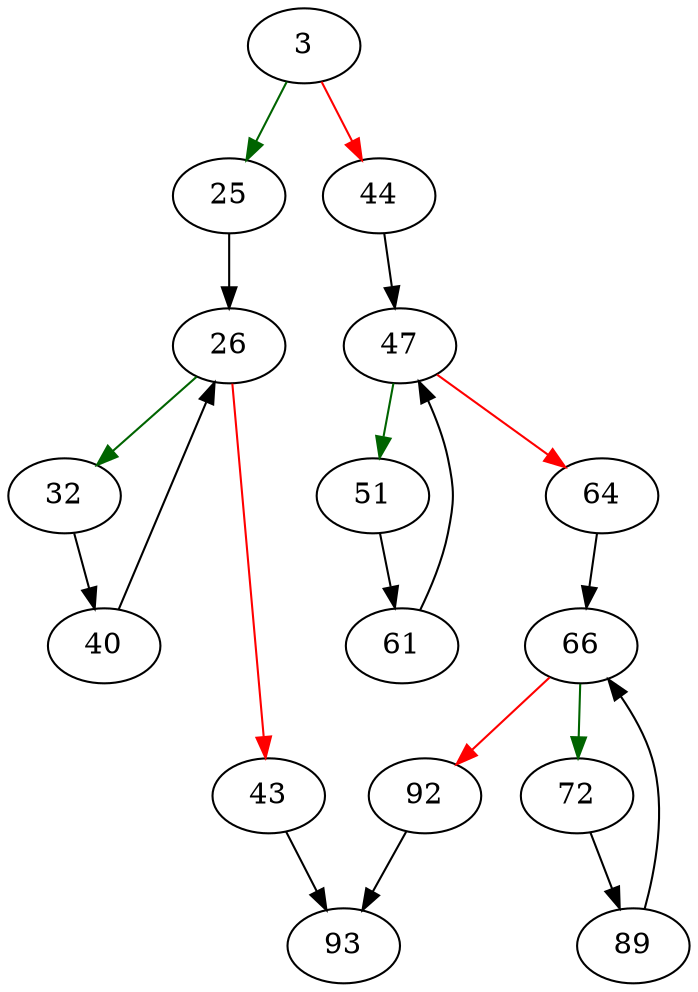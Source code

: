 strict digraph "statPush" {
	// Node definitions.
	3 [entry=true];
	25;
	44;
	26;
	32;
	43;
	40;
	93;
	47;
	51;
	64;
	61;
	66;
	72;
	92;
	89;

	// Edge definitions.
	3 -> 25 [
		color=darkgreen
		cond=true
	];
	3 -> 44 [
		color=red
		cond=false
	];
	25 -> 26;
	44 -> 47;
	26 -> 32 [
		color=darkgreen
		cond=true
	];
	26 -> 43 [
		color=red
		cond=false
	];
	32 -> 40;
	43 -> 93;
	40 -> 26;
	47 -> 51 [
		color=darkgreen
		cond=true
	];
	47 -> 64 [
		color=red
		cond=false
	];
	51 -> 61;
	64 -> 66;
	61 -> 47;
	66 -> 72 [
		color=darkgreen
		cond=true
	];
	66 -> 92 [
		color=red
		cond=false
	];
	72 -> 89;
	92 -> 93;
	89 -> 66;
}